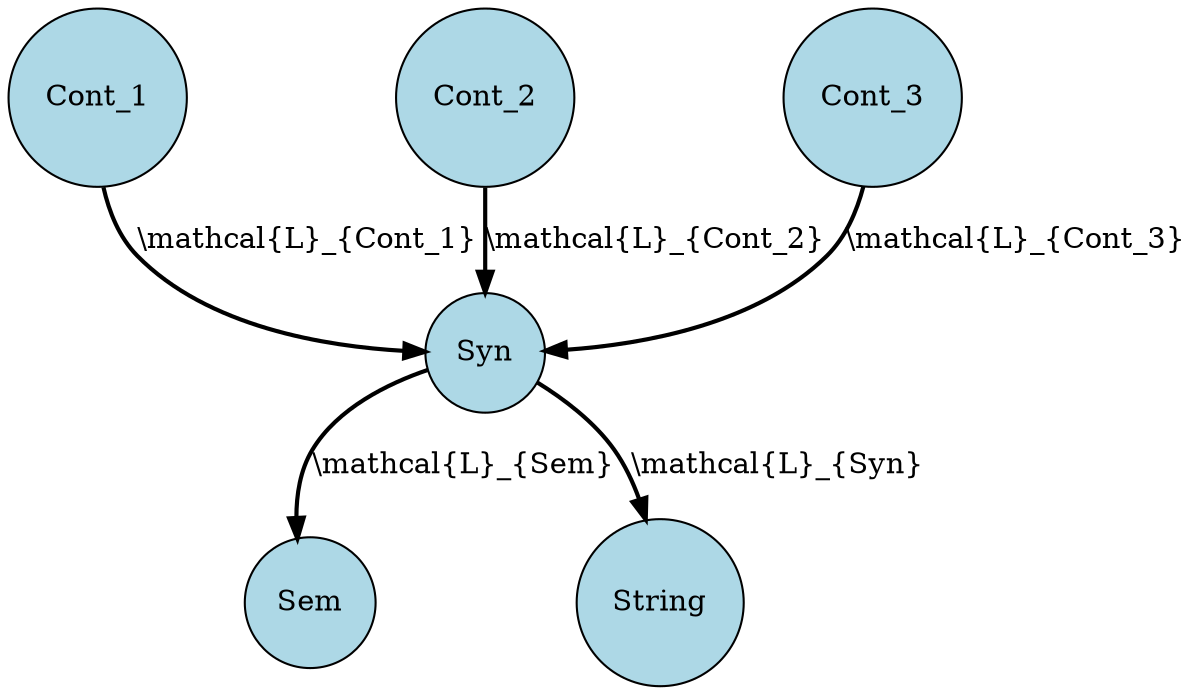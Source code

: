 strict digraph "story-merged-conts" {
  node [shape="circle",style="filled",fillcolor="lightblue"]
  edge [style="bold"]
  "Cont_1" -> "Syn" [label="\\mathcal{L}_{Cont_1}"]
  "Cont_2" -> "Syn" [label="\\mathcal{L}_{Cont_2}"]
  "Cont_3" -> "Syn" [label="\\mathcal{L}_{Cont_3}"]
  "Syn" -> "Sem" [label="\\mathcal{L}_{Sem}"]
  "Syn" -> "String" [label="\\mathcal{L}_{Syn}"]
}
